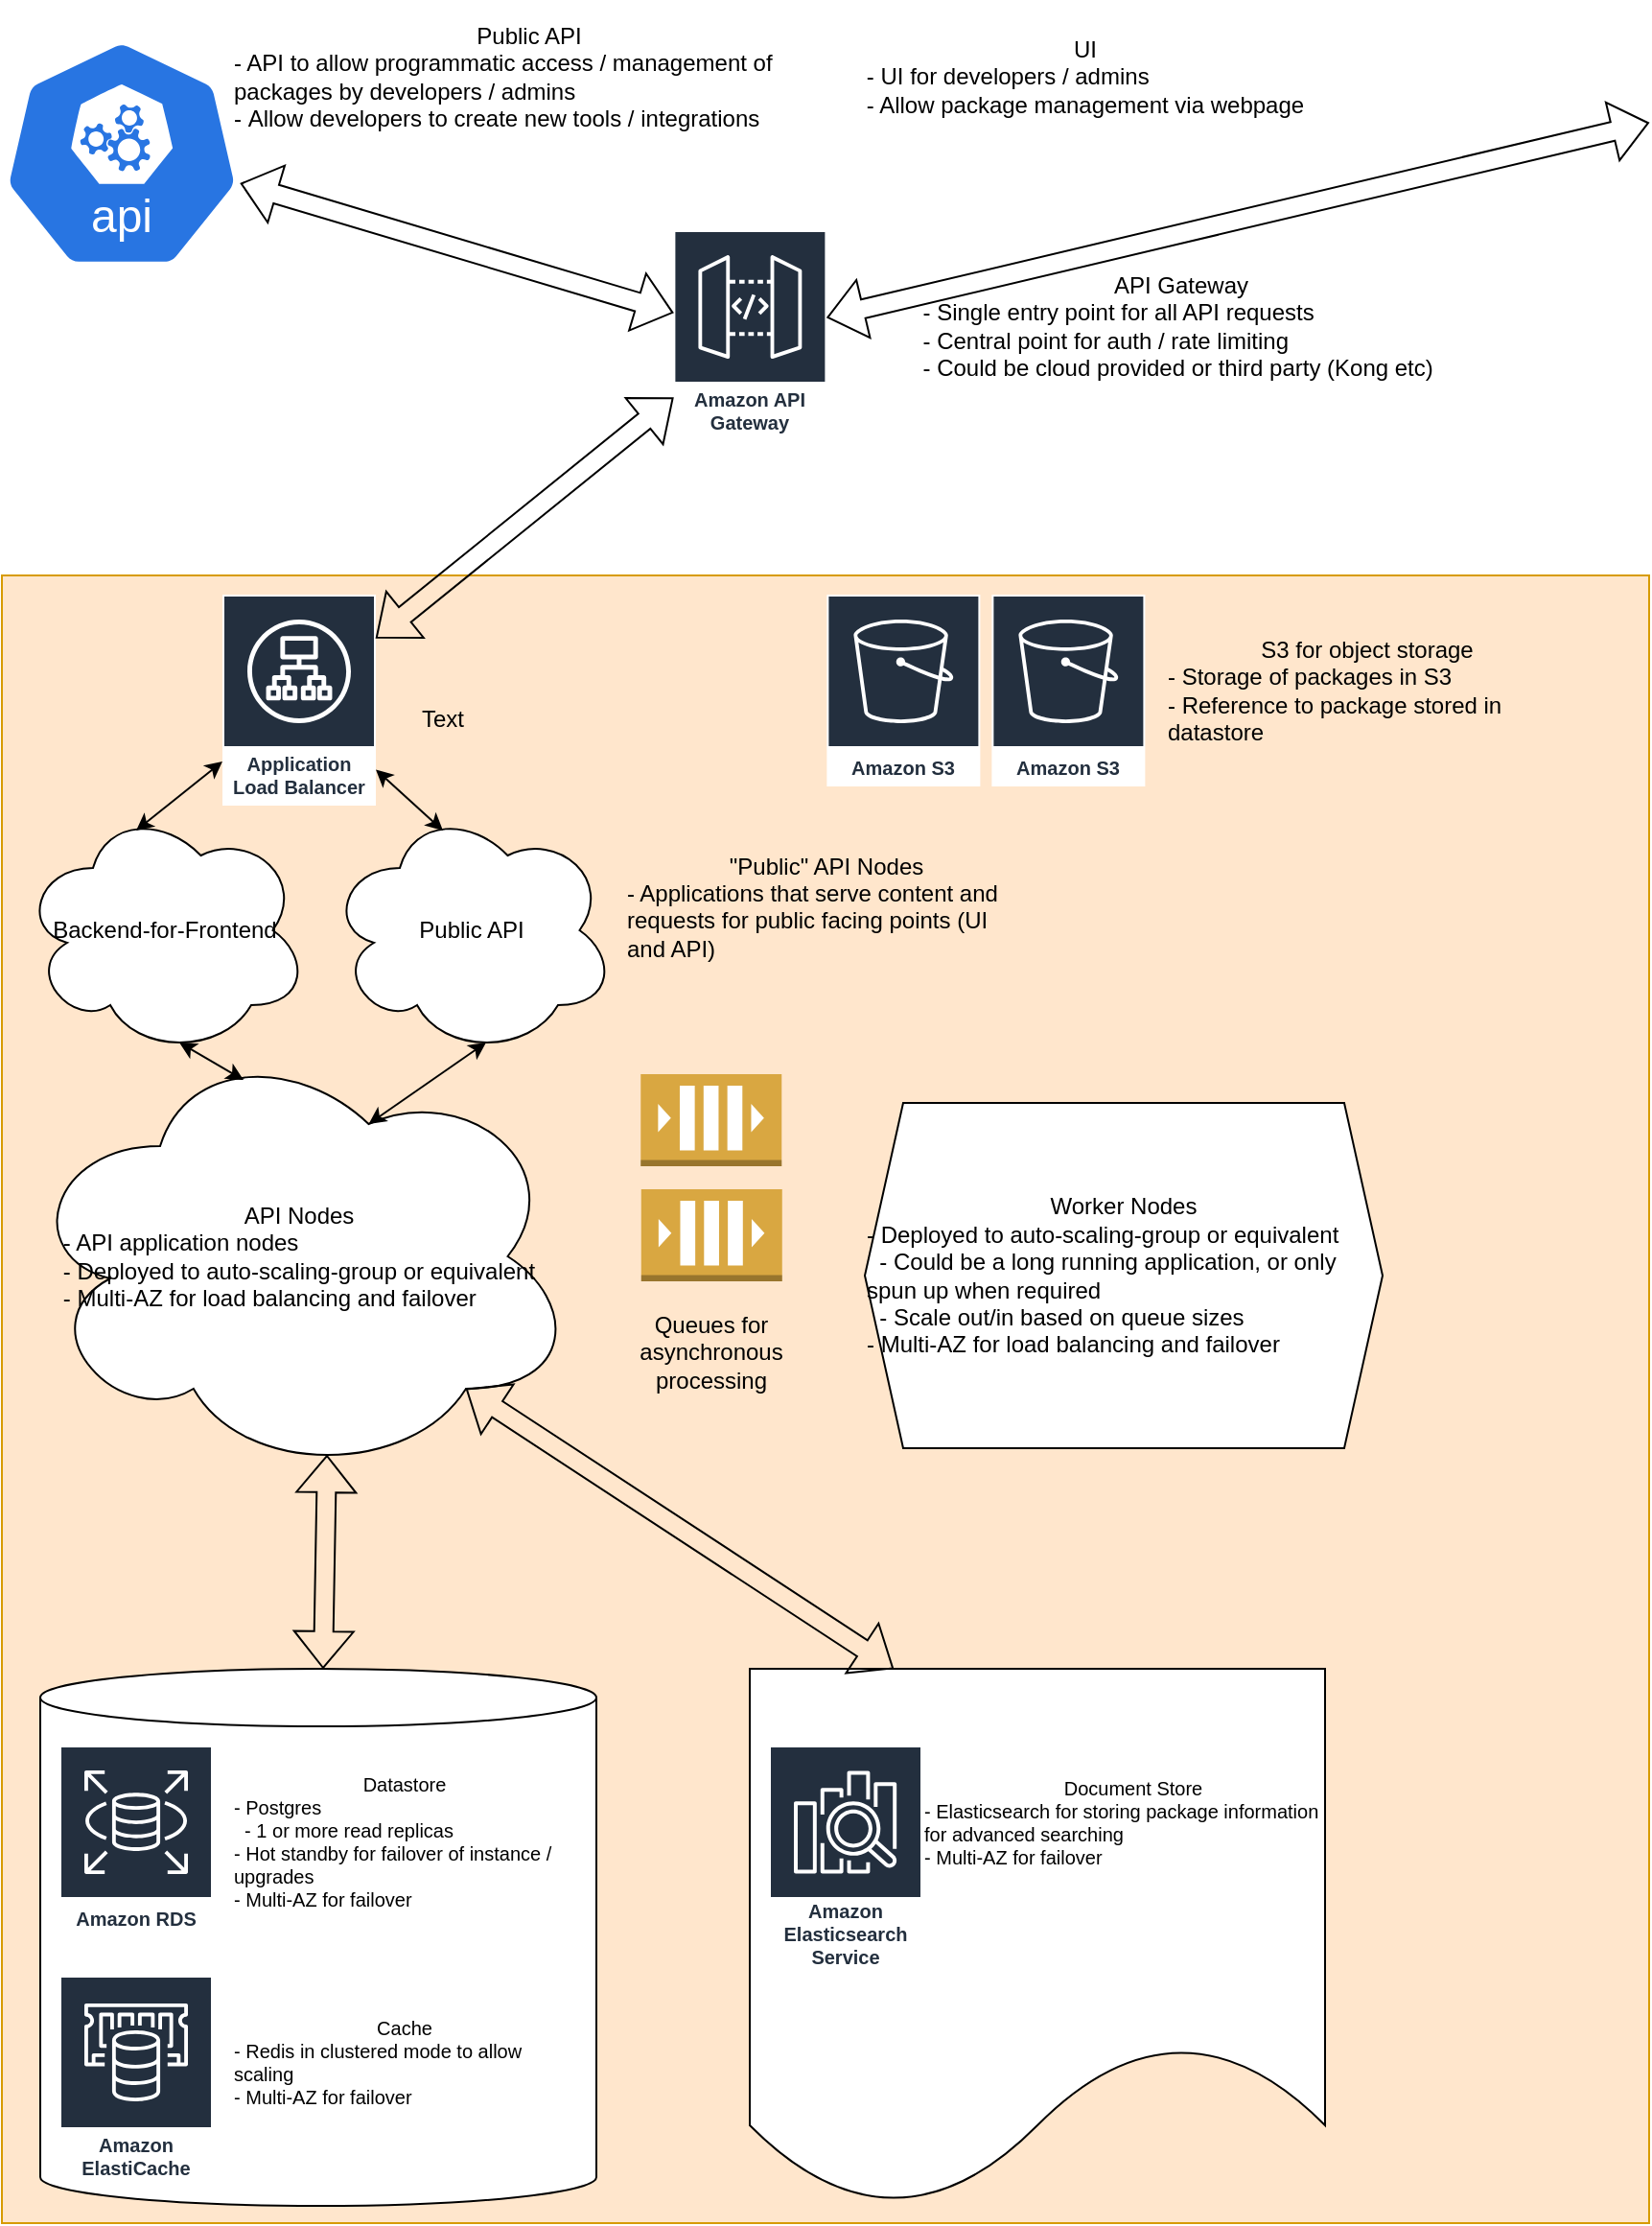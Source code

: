 <mxfile version="24.7.17">
  <diagram name="Page-1" id="X0JvL7DTKHgV-wE9UcLp">
    <mxGraphModel dx="1858" dy="1048" grid="1" gridSize="10" guides="1" tooltips="1" connect="1" arrows="1" fold="1" page="1" pageScale="1" pageWidth="827" pageHeight="1169" math="0" shadow="0">
      <root>
        <mxCell id="0" />
        <mxCell id="1" parent="0" />
        <mxCell id="qHCFgXvhmrzMCmFW_h6j-32" value="" style="whiteSpace=wrap;html=1;aspect=fixed;fillColor=#ffe6cc;strokeColor=#d79b00;" vertex="1" parent="1">
          <mxGeometry x="10" y="310" width="859" height="859" as="geometry" />
        </mxCell>
        <mxCell id="qHCFgXvhmrzMCmFW_h6j-31" value="API Nodes&lt;div style=&quot;text-align: left;&quot;&gt;- API application nodes&lt;/div&gt;&lt;div style=&quot;text-align: left;&quot;&gt;- Deployed to auto-scaling-group or equivalent&lt;/div&gt;&lt;div style=&quot;text-align: left;&quot;&gt;- Multi-AZ for load balancing and failover&lt;/div&gt;" style="ellipse;shape=cloud;whiteSpace=wrap;html=1;align=center;" vertex="1" parent="1">
          <mxGeometry x="20" y="550" width="290" height="230" as="geometry" />
        </mxCell>
        <mxCell id="qHCFgXvhmrzMCmFW_h6j-21" value="Datastore&lt;br style=&quot;font-size: 10px;&quot;&gt;&lt;div style=&quot;text-align: left;&quot;&gt;&lt;span style=&quot;background-color: initial;&quot;&gt;- Postgres&amp;nbsp;&lt;/span&gt;&lt;/div&gt;&lt;div style=&quot;text-align: left;&quot;&gt;&lt;span style=&quot;background-color: initial;&quot;&gt;&amp;nbsp; - 1 or more read replicas&lt;/span&gt;&lt;/div&gt;&lt;div style=&quot;text-align: left;&quot;&gt;- Hot standby for failover of instance / upgrades&lt;/div&gt;&lt;div style=&quot;text-align: left;&quot;&gt;- Multi-AZ&amp;nbsp;&lt;span style=&quot;background-color: initial;&quot;&gt;for failover&lt;/span&gt;&lt;/div&gt;" style="text;html=1;align=center;verticalAlign=middle;whiteSpace=wrap;rounded=0;fontSize=10;" vertex="1" parent="1">
          <mxGeometry x="130" y="930" width="180" height="80" as="geometry" />
        </mxCell>
        <mxCell id="qHCFgXvhmrzMCmFW_h6j-23" value="Amazon RDS" style="sketch=0;outlineConnect=0;fontColor=#232F3E;gradientColor=none;strokeColor=#ffffff;fillColor=#232F3E;dashed=0;verticalLabelPosition=middle;verticalAlign=bottom;align=center;html=1;whiteSpace=wrap;fontSize=10;fontStyle=1;spacing=3;shape=mxgraph.aws4.productIcon;prIcon=mxgraph.aws4.rds;" vertex="1" parent="1">
          <mxGeometry x="40" y="920" width="80" height="100" as="geometry" />
        </mxCell>
        <mxCell id="qHCFgXvhmrzMCmFW_h6j-24" value="Amazon ElastiCache" style="sketch=0;outlineConnect=0;fontColor=#232F3E;gradientColor=none;strokeColor=#ffffff;fillColor=#232F3E;dashed=0;verticalLabelPosition=middle;verticalAlign=bottom;align=center;html=1;whiteSpace=wrap;fontSize=10;fontStyle=1;spacing=3;shape=mxgraph.aws4.productIcon;prIcon=mxgraph.aws4.elasticache;" vertex="1" parent="1">
          <mxGeometry x="40" y="1040" width="80" height="110" as="geometry" />
        </mxCell>
        <mxCell id="qHCFgXvhmrzMCmFW_h6j-25" value="Cache&lt;br style=&quot;font-size: 10px;&quot;&gt;&lt;div style=&quot;text-align: left;&quot;&gt;&lt;span style=&quot;background-color: initial;&quot;&gt;- Redis in clustered mode to allow scaling&lt;/span&gt;&lt;/div&gt;&lt;div style=&quot;text-align: left;&quot;&gt;- Multi-AZ&amp;nbsp;&lt;span style=&quot;background-color: initial;&quot;&gt;for failover&lt;/span&gt;&lt;/div&gt;" style="text;html=1;align=center;verticalAlign=middle;whiteSpace=wrap;rounded=0;fontSize=10;" vertex="1" parent="1">
          <mxGeometry x="130" y="1040" width="180" height="90" as="geometry" />
        </mxCell>
        <mxCell id="qHCFgXvhmrzMCmFW_h6j-28" value="" style="shape=document;whiteSpace=wrap;html=1;boundedLbl=1;" vertex="1" parent="1">
          <mxGeometry x="400" y="880" width="300" height="280" as="geometry" />
        </mxCell>
        <mxCell id="qHCFgXvhmrzMCmFW_h6j-29" value="Amazon Elasticsearch Service" style="sketch=0;outlineConnect=0;fontColor=#232F3E;gradientColor=none;strokeColor=#ffffff;fillColor=#232F3E;dashed=0;verticalLabelPosition=middle;verticalAlign=bottom;align=center;html=1;whiteSpace=wrap;fontSize=10;fontStyle=1;spacing=3;shape=mxgraph.aws4.productIcon;prIcon=mxgraph.aws4.elasticsearch_service;" vertex="1" parent="1">
          <mxGeometry x="410" y="920" width="80" height="120" as="geometry" />
        </mxCell>
        <mxCell id="qHCFgXvhmrzMCmFW_h6j-30" value="Document Store&lt;br style=&quot;font-size: 10px;&quot;&gt;&lt;div style=&quot;text-align: left;&quot;&gt;&lt;span style=&quot;background-color: initial;&quot;&gt;- Elasticsearch for storing package information for advanced searching&lt;/span&gt;&lt;/div&gt;&lt;div style=&quot;text-align: left;&quot;&gt;- Multi-AZ for failover&lt;/div&gt;" style="text;html=1;align=center;verticalAlign=middle;whiteSpace=wrap;rounded=0;fontSize=10;" vertex="1" parent="1">
          <mxGeometry x="490" y="920" width="220" height="80" as="geometry" />
        </mxCell>
        <mxCell id="qHCFgXvhmrzMCmFW_h6j-27" value="" style="shape=cylinder3;whiteSpace=wrap;html=1;boundedLbl=1;backgroundOutline=1;size=15;fillColor=default;" vertex="1" parent="1">
          <mxGeometry x="30" y="880" width="290" height="280" as="geometry" />
        </mxCell>
        <mxCell id="qHCFgXvhmrzMCmFW_h6j-33" value="Datastore&lt;br style=&quot;font-size: 10px;&quot;&gt;&lt;div style=&quot;text-align: left;&quot;&gt;&lt;span style=&quot;background-color: initial;&quot;&gt;- Postgres&amp;nbsp;&lt;/span&gt;&lt;/div&gt;&lt;div style=&quot;text-align: left;&quot;&gt;&lt;span style=&quot;background-color: initial;&quot;&gt;&amp;nbsp; - 1 or more read replicas&lt;/span&gt;&lt;/div&gt;&lt;div style=&quot;text-align: left;&quot;&gt;- Hot standby for failover of instance / upgrades&lt;/div&gt;&lt;div style=&quot;text-align: left;&quot;&gt;- Multi-AZ&amp;nbsp;&lt;span style=&quot;background-color: initial;&quot;&gt;for failover&lt;/span&gt;&lt;/div&gt;" style="text;html=1;align=center;verticalAlign=middle;whiteSpace=wrap;rounded=0;fontSize=10;" vertex="1" parent="1">
          <mxGeometry x="130" y="930" width="180" height="80" as="geometry" />
        </mxCell>
        <mxCell id="qHCFgXvhmrzMCmFW_h6j-34" value="Amazon RDS" style="sketch=0;outlineConnect=0;fontColor=#232F3E;gradientColor=none;strokeColor=#ffffff;fillColor=#232F3E;dashed=0;verticalLabelPosition=middle;verticalAlign=bottom;align=center;html=1;whiteSpace=wrap;fontSize=10;fontStyle=1;spacing=3;shape=mxgraph.aws4.productIcon;prIcon=mxgraph.aws4.rds;" vertex="1" parent="1">
          <mxGeometry x="40" y="920" width="80" height="100" as="geometry" />
        </mxCell>
        <mxCell id="qHCFgXvhmrzMCmFW_h6j-35" value="Amazon ElastiCache" style="sketch=0;outlineConnect=0;fontColor=#232F3E;gradientColor=none;strokeColor=#ffffff;fillColor=#232F3E;dashed=0;verticalLabelPosition=middle;verticalAlign=bottom;align=center;html=1;whiteSpace=wrap;fontSize=10;fontStyle=1;spacing=3;shape=mxgraph.aws4.productIcon;prIcon=mxgraph.aws4.elasticache;" vertex="1" parent="1">
          <mxGeometry x="40" y="1040" width="80" height="110" as="geometry" />
        </mxCell>
        <mxCell id="qHCFgXvhmrzMCmFW_h6j-36" value="Cache&lt;br style=&quot;font-size: 10px;&quot;&gt;&lt;div style=&quot;text-align: left;&quot;&gt;&lt;span style=&quot;background-color: initial;&quot;&gt;- Redis in clustered mode to allow scaling&lt;/span&gt;&lt;/div&gt;&lt;div style=&quot;text-align: left;&quot;&gt;- Multi-AZ&amp;nbsp;&lt;span style=&quot;background-color: initial;&quot;&gt;for failover&lt;/span&gt;&lt;/div&gt;" style="text;html=1;align=center;verticalAlign=middle;whiteSpace=wrap;rounded=0;fontSize=10;" vertex="1" parent="1">
          <mxGeometry x="130" y="1040" width="180" height="90" as="geometry" />
        </mxCell>
        <mxCell id="qHCFgXvhmrzMCmFW_h6j-40" value="Amazon API Gateway" style="sketch=0;outlineConnect=0;fontColor=#232F3E;gradientColor=none;strokeColor=#ffffff;fillColor=#232F3E;dashed=0;verticalLabelPosition=middle;verticalAlign=bottom;align=center;html=1;whiteSpace=wrap;fontSize=10;fontStyle=1;spacing=3;shape=mxgraph.aws4.productIcon;prIcon=mxgraph.aws4.api_gateway;" vertex="1" parent="1">
          <mxGeometry x="360.19" y="130" width="80" height="110" as="geometry" />
        </mxCell>
        <mxCell id="qHCFgXvhmrzMCmFW_h6j-41" value="Application Load Balancer" style="sketch=0;outlineConnect=0;fontColor=#232F3E;gradientColor=none;strokeColor=#ffffff;fillColor=#232F3E;dashed=0;verticalLabelPosition=middle;verticalAlign=bottom;align=center;html=1;whiteSpace=wrap;fontSize=10;fontStyle=1;spacing=3;shape=mxgraph.aws4.productIcon;prIcon=mxgraph.aws4.application_load_balancer;" vertex="1" parent="1">
          <mxGeometry x="125" y="320" width="80" height="110" as="geometry" />
        </mxCell>
        <mxCell id="qHCFgXvhmrzMCmFW_h6j-42" value="" style="shape=flexArrow;endArrow=classic;startArrow=classic;html=1;rounded=0;exitX=1;exitY=0.5;exitDx=0;exitDy=0;" edge="1" parent="1" source="qHCFgXvhmrzMCmFW_h6j-54" target="qHCFgXvhmrzMCmFW_h6j-40">
          <mxGeometry width="100" height="100" relative="1" as="geometry">
            <mxPoint x="120" y="610" as="sourcePoint" />
            <mxPoint x="220" y="510" as="targetPoint" />
          </mxGeometry>
        </mxCell>
        <mxCell id="qHCFgXvhmrzMCmFW_h6j-43" value="Worker Nodes&lt;div&gt;&lt;div style=&quot;text-align: left;&quot;&gt;- Deployed to auto-scaling-group or equivalent&lt;/div&gt;&lt;div style=&quot;text-align: left;&quot;&gt;&amp;nbsp; - Could be a long running application, or only spun up when required&lt;/div&gt;&lt;div style=&quot;text-align: left;&quot;&gt;&amp;nbsp; - Scale out/in based on queue sizes&amp;nbsp;&lt;/div&gt;&lt;div style=&quot;text-align: left;&quot;&gt;- Multi-AZ for load balancing and failover&lt;/div&gt;&lt;/div&gt;" style="shape=hexagon;perimeter=hexagonPerimeter2;whiteSpace=wrap;html=1;fixedSize=1;" vertex="1" parent="1">
          <mxGeometry x="460" y="585" width="270" height="180" as="geometry" />
        </mxCell>
        <mxCell id="qHCFgXvhmrzMCmFW_h6j-44" value="" style="outlineConnect=0;dashed=0;verticalLabelPosition=bottom;verticalAlign=top;align=center;html=1;shape=mxgraph.aws3.queue;fillColor=#D9A741;gradientColor=none;" vertex="1" parent="1">
          <mxGeometry x="343.13" y="570" width="73.5" height="48" as="geometry" />
        </mxCell>
        <mxCell id="qHCFgXvhmrzMCmFW_h6j-45" value="" style="outlineConnect=0;dashed=0;verticalLabelPosition=bottom;verticalAlign=top;align=center;html=1;shape=mxgraph.aws3.queue;fillColor=#D9A741;gradientColor=none;" vertex="1" parent="1">
          <mxGeometry x="343.38" y="630" width="73.5" height="48" as="geometry" />
        </mxCell>
        <mxCell id="qHCFgXvhmrzMCmFW_h6j-47" value="Queues for asynchronous processing" style="text;html=1;align=center;verticalAlign=middle;whiteSpace=wrap;rounded=0;" vertex="1" parent="1">
          <mxGeometry x="320.06" y="700" width="120.13" height="30" as="geometry" />
        </mxCell>
        <mxCell id="qHCFgXvhmrzMCmFW_h6j-48" value="" style="shape=flexArrow;endArrow=classic;startArrow=classic;html=1;rounded=0;entryX=0.55;entryY=0.95;entryDx=0;entryDy=0;entryPerimeter=0;" edge="1" parent="1" source="qHCFgXvhmrzMCmFW_h6j-27" target="qHCFgXvhmrzMCmFW_h6j-31">
          <mxGeometry width="100" height="100" relative="1" as="geometry">
            <mxPoint x="120" y="610" as="sourcePoint" />
            <mxPoint x="220" y="510" as="targetPoint" />
          </mxGeometry>
        </mxCell>
        <mxCell id="qHCFgXvhmrzMCmFW_h6j-49" value="" style="shape=flexArrow;endArrow=classic;startArrow=classic;html=1;rounded=0;exitX=0.25;exitY=0;exitDx=0;exitDy=0;entryX=0.8;entryY=0.8;entryDx=0;entryDy=0;entryPerimeter=0;" edge="1" parent="1" source="qHCFgXvhmrzMCmFW_h6j-28" target="qHCFgXvhmrzMCmFW_h6j-31">
          <mxGeometry width="100" height="100" relative="1" as="geometry">
            <mxPoint x="280" y="880" as="sourcePoint" />
            <mxPoint x="180" y="810" as="targetPoint" />
          </mxGeometry>
        </mxCell>
        <mxCell id="qHCFgXvhmrzMCmFW_h6j-50" value="Amazon S3" style="sketch=0;outlineConnect=0;fontColor=#232F3E;gradientColor=none;strokeColor=#ffffff;fillColor=#232F3E;dashed=0;verticalLabelPosition=middle;verticalAlign=bottom;align=center;html=1;whiteSpace=wrap;fontSize=10;fontStyle=1;spacing=3;shape=mxgraph.aws4.productIcon;prIcon=mxgraph.aws4.s3;" vertex="1" parent="1">
          <mxGeometry x="526.19" y="320" width="80" height="100" as="geometry" />
        </mxCell>
        <mxCell id="qHCFgXvhmrzMCmFW_h6j-51" value="&lt;div style=&quot;text-align: center;&quot;&gt;&lt;span style=&quot;background-color: initial;&quot;&gt;S3 for object storage&lt;/span&gt;&lt;/div&gt;&lt;div&gt;- Storage of packages in S3&lt;/div&gt;&lt;div&gt;- Reference to package stored in datastore&lt;/div&gt;" style="text;html=1;align=left;verticalAlign=middle;whiteSpace=wrap;rounded=0;" vertex="1" parent="1">
          <mxGeometry x="616.19" y="320" width="210" height="100" as="geometry" />
        </mxCell>
        <mxCell id="qHCFgXvhmrzMCmFW_h6j-52" value="Amazon S3" style="sketch=0;outlineConnect=0;fontColor=#232F3E;gradientColor=none;strokeColor=#ffffff;fillColor=#232F3E;dashed=0;verticalLabelPosition=middle;verticalAlign=bottom;align=center;html=1;whiteSpace=wrap;fontSize=10;fontStyle=1;spacing=3;shape=mxgraph.aws4.productIcon;prIcon=mxgraph.aws4.s3;" vertex="1" parent="1">
          <mxGeometry x="440.19" y="320" width="80" height="100" as="geometry" />
        </mxCell>
        <mxCell id="qHCFgXvhmrzMCmFW_h6j-53" value="API Gateway&lt;div&gt;&lt;div style=&quot;text-align: left;&quot;&gt;&lt;span style=&quot;background-color: initial;&quot;&gt;- Single entry point for all API requests&lt;/span&gt;&lt;br&gt;&lt;/div&gt;&lt;div style=&quot;text-align: left;&quot;&gt;- Central point for auth / rate limiting&lt;/div&gt;&lt;/div&gt;&lt;div style=&quot;text-align: left;&quot;&gt;- Could be cloud provided or third party (Kong etc)&amp;nbsp;&lt;/div&gt;" style="text;html=1;align=center;verticalAlign=middle;whiteSpace=wrap;rounded=0;" vertex="1" parent="1">
          <mxGeometry x="450" y="130" width="350" height="100" as="geometry" />
        </mxCell>
        <mxCell id="qHCFgXvhmrzMCmFW_h6j-54" value="" style="shape=image;html=1;verticalAlign=top;verticalLabelPosition=bottom;labelBackgroundColor=#ffffff;imageAspect=0;aspect=fixed;image=https://cdn2.iconfinder.com/data/icons/circle-icons-1/64/browser-128.png" vertex="1" parent="1">
          <mxGeometry x="741" y="10" width="128" height="128" as="geometry" />
        </mxCell>
        <mxCell id="qHCFgXvhmrzMCmFW_h6j-55" value="" style="shape=flexArrow;endArrow=classic;startArrow=classic;html=1;rounded=0;" edge="1" parent="1" source="qHCFgXvhmrzMCmFW_h6j-41" target="qHCFgXvhmrzMCmFW_h6j-40">
          <mxGeometry width="100" height="100" relative="1" as="geometry">
            <mxPoint x="239" y="234" as="sourcePoint" />
            <mxPoint x="360" y="260" as="targetPoint" />
          </mxGeometry>
        </mxCell>
        <mxCell id="qHCFgXvhmrzMCmFW_h6j-56" value="Text" style="text;html=1;align=center;verticalAlign=middle;whiteSpace=wrap;rounded=0;" vertex="1" parent="1">
          <mxGeometry x="210" y="370" width="60" height="30" as="geometry" />
        </mxCell>
        <mxCell id="qHCFgXvhmrzMCmFW_h6j-57" value="UI&lt;div style=&quot;text-align: left;&quot;&gt;- UI for developers / admins&lt;/div&gt;&lt;div style=&quot;text-align: left;&quot;&gt;- Allow package management via webpage&lt;/div&gt;" style="text;html=1;align=center;verticalAlign=middle;whiteSpace=wrap;rounded=0;" vertex="1" parent="1">
          <mxGeometry x="420" y="10" width="310" height="80" as="geometry" />
        </mxCell>
        <mxCell id="qHCFgXvhmrzMCmFW_h6j-62" value="" style="aspect=fixed;sketch=0;html=1;dashed=0;whitespace=wrap;verticalLabelPosition=bottom;verticalAlign=top;fillColor=#2875E2;strokeColor=#ffffff;points=[[0.005,0.63,0],[0.1,0.2,0],[0.9,0.2,0],[0.5,0,0],[0.995,0.63,0],[0.72,0.99,0],[0.5,1,0],[0.28,0.99,0]];shape=mxgraph.kubernetes.icon2;kubernetesLabel=1;prIcon=api" vertex="1" parent="1">
          <mxGeometry x="10" y="30" width="125" height="120" as="geometry" />
        </mxCell>
        <mxCell id="qHCFgXvhmrzMCmFW_h6j-63" value="" style="shape=flexArrow;endArrow=classic;startArrow=classic;html=1;rounded=0;exitX=0.995;exitY=0.63;exitDx=0;exitDy=0;exitPerimeter=0;" edge="1" parent="1" source="qHCFgXvhmrzMCmFW_h6j-62" target="qHCFgXvhmrzMCmFW_h6j-40">
          <mxGeometry width="100" height="100" relative="1" as="geometry">
            <mxPoint x="154" y="84" as="sourcePoint" />
            <mxPoint x="280" y="190" as="targetPoint" />
            <Array as="points" />
          </mxGeometry>
        </mxCell>
        <mxCell id="qHCFgXvhmrzMCmFW_h6j-64" value="&lt;div style=&quot;&quot;&gt;Public API&lt;/div&gt;&lt;div style=&quot;text-align: left;&quot;&gt;- API to allow programmatic access / management of packages by developers / admins&lt;/div&gt;&lt;div style=&quot;text-align: left;&quot;&gt;-&amp;nbsp;Allow developers to create new tools / integrations&lt;/div&gt;" style="text;html=1;align=center;verticalAlign=middle;whiteSpace=wrap;rounded=0;" vertex="1" parent="1">
          <mxGeometry x="130" y="10" width="310" height="80" as="geometry" />
        </mxCell>
        <mxCell id="qHCFgXvhmrzMCmFW_h6j-65" value="Backend-for-Frontend" style="ellipse;shape=cloud;whiteSpace=wrap;html=1;align=center;" vertex="1" parent="1">
          <mxGeometry x="20" y="430" width="150" height="130" as="geometry" />
        </mxCell>
        <mxCell id="qHCFgXvhmrzMCmFW_h6j-66" value="Public API" style="ellipse;shape=cloud;whiteSpace=wrap;html=1;align=center;" vertex="1" parent="1">
          <mxGeometry x="180" y="430" width="150" height="130" as="geometry" />
        </mxCell>
        <mxCell id="qHCFgXvhmrzMCmFW_h6j-67" value="" style="endArrow=classic;startArrow=classic;html=1;rounded=0;exitX=0.4;exitY=0.1;exitDx=0;exitDy=0;exitPerimeter=0;" edge="1" parent="1" source="qHCFgXvhmrzMCmFW_h6j-65" target="qHCFgXvhmrzMCmFW_h6j-41">
          <mxGeometry width="50" height="50" relative="1" as="geometry">
            <mxPoint x="140" y="280" as="sourcePoint" />
            <mxPoint x="40" y="210" as="targetPoint" />
          </mxGeometry>
        </mxCell>
        <mxCell id="qHCFgXvhmrzMCmFW_h6j-68" value="" style="endArrow=classic;startArrow=classic;html=1;rounded=0;exitX=0.4;exitY=0.1;exitDx=0;exitDy=0;exitPerimeter=0;" edge="1" parent="1" source="qHCFgXvhmrzMCmFW_h6j-66" target="qHCFgXvhmrzMCmFW_h6j-41">
          <mxGeometry width="50" height="50" relative="1" as="geometry">
            <mxPoint x="90" y="453" as="sourcePoint" />
            <mxPoint x="135" y="417" as="targetPoint" />
          </mxGeometry>
        </mxCell>
        <mxCell id="qHCFgXvhmrzMCmFW_h6j-69" value="" style="endArrow=classic;startArrow=classic;html=1;rounded=0;exitX=0.55;exitY=0.95;exitDx=0;exitDy=0;exitPerimeter=0;entryX=0.625;entryY=0.2;entryDx=0;entryDy=0;entryPerimeter=0;" edge="1" parent="1" source="qHCFgXvhmrzMCmFW_h6j-66" target="qHCFgXvhmrzMCmFW_h6j-31">
          <mxGeometry width="50" height="50" relative="1" as="geometry">
            <mxPoint x="250" y="453" as="sourcePoint" />
            <mxPoint x="215" y="421" as="targetPoint" />
          </mxGeometry>
        </mxCell>
        <mxCell id="qHCFgXvhmrzMCmFW_h6j-70" value="" style="endArrow=classic;startArrow=classic;html=1;rounded=0;exitX=0.55;exitY=0.95;exitDx=0;exitDy=0;exitPerimeter=0;entryX=0.4;entryY=0.1;entryDx=0;entryDy=0;entryPerimeter=0;" edge="1" parent="1" source="qHCFgXvhmrzMCmFW_h6j-65" target="qHCFgXvhmrzMCmFW_h6j-31">
          <mxGeometry width="50" height="50" relative="1" as="geometry">
            <mxPoint x="273" y="564" as="sourcePoint" />
            <mxPoint x="211" y="606" as="targetPoint" />
          </mxGeometry>
        </mxCell>
        <mxCell id="qHCFgXvhmrzMCmFW_h6j-71" value="&lt;div style=&quot;&quot;&gt;&quot;Public&quot; API Nodes&lt;/div&gt;&lt;div style=&quot;text-align: left;&quot;&gt;- Applications that serve content and requests for public facing points (UI and API)&lt;/div&gt;&lt;div style=&quot;text-align: left;&quot;&gt;&lt;br&gt;&lt;/div&gt;" style="text;html=1;align=center;verticalAlign=middle;whiteSpace=wrap;rounded=0;" vertex="1" parent="1">
          <mxGeometry x="334.5" y="440" width="210" height="100" as="geometry" />
        </mxCell>
      </root>
    </mxGraphModel>
  </diagram>
</mxfile>
